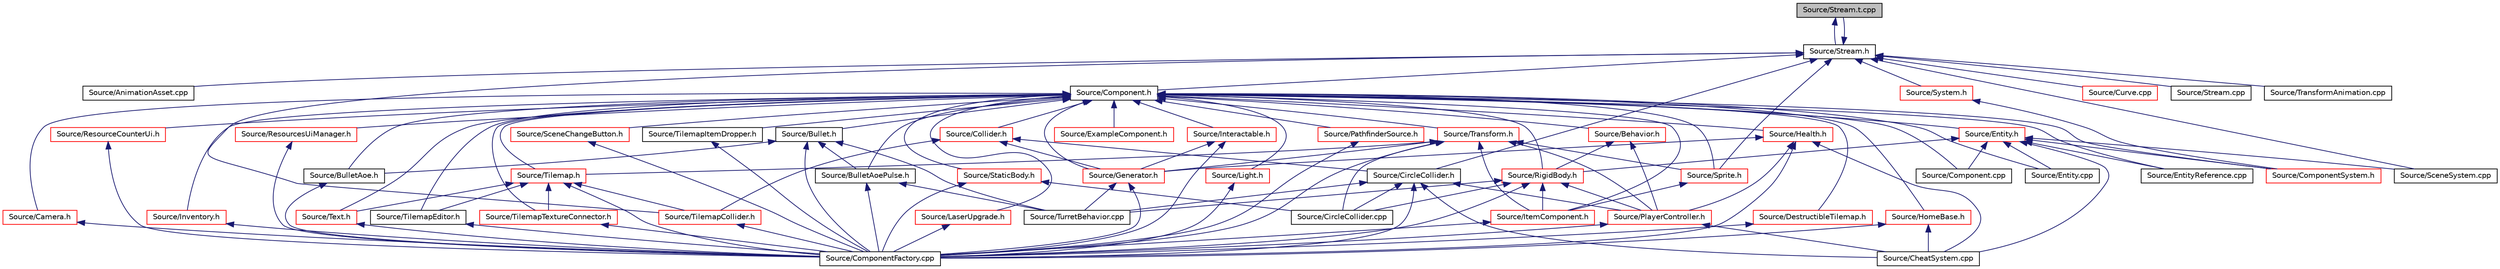 digraph "Source/Stream.t.cpp"
{
 // LATEX_PDF_SIZE
  edge [fontname="Helvetica",fontsize="10",labelfontname="Helvetica",labelfontsize="10"];
  node [fontname="Helvetica",fontsize="10",shape=record];
  Node1 [label="Source/Stream.t.cpp",height=0.2,width=0.4,color="black", fillcolor="grey75", style="filled", fontcolor="black",tooltip="JSON File reading/writing."];
  Node1 -> Node2 [dir="back",color="midnightblue",fontsize="10",style="solid"];
  Node2 [label="Source/Stream.h",height=0.2,width=0.4,color="black", fillcolor="white", style="filled",URL="$Stream_8h.html",tooltip="JSON File reading/writing."];
  Node2 -> Node3 [dir="back",color="midnightblue",fontsize="10",style="solid"];
  Node3 [label="Source/AnimationAsset.cpp",height=0.2,width=0.4,color="black", fillcolor="white", style="filled",URL="$AnimationAsset_8cpp.html",tooltip="Asset that contains information about a spritesheet animation."];
  Node2 -> Node4 [dir="back",color="midnightblue",fontsize="10",style="solid"];
  Node4 [label="Source/CircleCollider.h",height=0.2,width=0.4,color="black", fillcolor="white", style="filled",URL="$CircleCollider_8h.html",tooltip="Circle-shaped collider."];
  Node4 -> Node5 [dir="back",color="midnightblue",fontsize="10",style="solid"];
  Node5 [label="Source/CheatSystem.cpp",height=0.2,width=0.4,color="black", fillcolor="white", style="filled",URL="$CheatSystem_8cpp.html",tooltip="CheatSystem Class definition."];
  Node4 -> Node6 [dir="back",color="midnightblue",fontsize="10",style="solid"];
  Node6 [label="Source/CircleCollider.cpp",height=0.2,width=0.4,color="black", fillcolor="white", style="filled",URL="$CircleCollider_8cpp.html",tooltip="Circle-shaped collider."];
  Node4 -> Node7 [dir="back",color="midnightblue",fontsize="10",style="solid"];
  Node7 [label="Source/ComponentFactory.cpp",height=0.2,width=0.4,color="black", fillcolor="white", style="filled",URL="$ComponentFactory_8cpp.html",tooltip="Definitions for the component factory class."];
  Node4 -> Node8 [dir="back",color="midnightblue",fontsize="10",style="solid"];
  Node8 [label="Source/PlayerController.h",height=0.2,width=0.4,color="red", fillcolor="white", style="filled",URL="$PlayerController_8h.html",tooltip="PlayerController Behaviour Class."];
  Node8 -> Node5 [dir="back",color="midnightblue",fontsize="10",style="solid"];
  Node8 -> Node7 [dir="back",color="midnightblue",fontsize="10",style="solid"];
  Node4 -> Node11 [dir="back",color="midnightblue",fontsize="10",style="solid"];
  Node11 [label="Source/TurretBehavior.cpp",height=0.2,width=0.4,color="black", fillcolor="white", style="filled",URL="$TurretBehavior_8cpp.html",tooltip="Behavior Compenent for Basic Turret"];
  Node2 -> Node12 [dir="back",color="midnightblue",fontsize="10",style="solid"];
  Node12 [label="Source/Component.h",height=0.2,width=0.4,color="black", fillcolor="white", style="filled",URL="$Component_8h.html",tooltip="Virtual component header."];
  Node12 -> Node13 [dir="back",color="midnightblue",fontsize="10",style="solid"];
  Node13 [label="Source/Behavior.h",height=0.2,width=0.4,color="red", fillcolor="white", style="filled",URL="$Behavior_8h.html",tooltip="Virtual behavior component header."];
  Node13 -> Node8 [dir="back",color="midnightblue",fontsize="10",style="solid"];
  Node13 -> Node60 [dir="back",color="midnightblue",fontsize="10",style="solid"];
  Node60 [label="Source/RigidBody.h",height=0.2,width=0.4,color="red", fillcolor="white", style="filled",URL="$RigidBody_8h_source.html",tooltip=" "];
  Node60 -> Node6 [dir="back",color="midnightblue",fontsize="10",style="solid"];
  Node60 -> Node7 [dir="back",color="midnightblue",fontsize="10",style="solid"];
  Node60 -> Node72 [dir="back",color="midnightblue",fontsize="10",style="solid"];
  Node72 [label="Source/ItemComponent.h",height=0.2,width=0.4,color="red", fillcolor="white", style="filled",URL="$ItemComponent_8h.html",tooltip="Item in the world that can be picked up."];
  Node72 -> Node7 [dir="back",color="midnightblue",fontsize="10",style="solid"];
  Node60 -> Node8 [dir="back",color="midnightblue",fontsize="10",style="solid"];
  Node60 -> Node11 [dir="back",color="midnightblue",fontsize="10",style="solid"];
  Node12 -> Node76 [dir="back",color="midnightblue",fontsize="10",style="solid"];
  Node76 [label="Source/Bullet.h",height=0.2,width=0.4,color="black", fillcolor="white", style="filled",URL="$Bullet_8h_source.html",tooltip=" "];
  Node76 -> Node77 [dir="back",color="midnightblue",fontsize="10",style="solid"];
  Node77 [label="Source/BulletAoe.h",height=0.2,width=0.4,color="black", fillcolor="white", style="filled",URL="$BulletAoe_8h_source.html",tooltip=" "];
  Node77 -> Node7 [dir="back",color="midnightblue",fontsize="10",style="solid"];
  Node76 -> Node78 [dir="back",color="midnightblue",fontsize="10",style="solid"];
  Node78 [label="Source/BulletAoePulse.h",height=0.2,width=0.4,color="black", fillcolor="white", style="filled",URL="$BulletAoePulse_8h_source.html",tooltip=" "];
  Node78 -> Node7 [dir="back",color="midnightblue",fontsize="10",style="solid"];
  Node78 -> Node11 [dir="back",color="midnightblue",fontsize="10",style="solid"];
  Node76 -> Node7 [dir="back",color="midnightblue",fontsize="10",style="solid"];
  Node76 -> Node11 [dir="back",color="midnightblue",fontsize="10",style="solid"];
  Node12 -> Node77 [dir="back",color="midnightblue",fontsize="10",style="solid"];
  Node12 -> Node78 [dir="back",color="midnightblue",fontsize="10",style="solid"];
  Node12 -> Node79 [dir="back",color="midnightblue",fontsize="10",style="solid"];
  Node79 [label="Source/Camera.h",height=0.2,width=0.4,color="red", fillcolor="white", style="filled",URL="$Camera_8h.html",tooltip="Camera component for rendering."];
  Node79 -> Node7 [dir="back",color="midnightblue",fontsize="10",style="solid"];
  Node12 -> Node90 [dir="back",color="midnightblue",fontsize="10",style="solid"];
  Node90 [label="Source/Collider.h",height=0.2,width=0.4,color="red", fillcolor="white", style="filled",URL="$Collider_8h.html",tooltip="Base component for detecting collisions."];
  Node90 -> Node4 [dir="back",color="midnightblue",fontsize="10",style="solid"];
  Node90 -> Node25 [dir="back",color="midnightblue",fontsize="10",style="solid"];
  Node25 [label="Source/Generator.h",height=0.2,width=0.4,color="red", fillcolor="white", style="filled",URL="$Generator_8h_source.html",tooltip=" "];
  Node25 -> Node7 [dir="back",color="midnightblue",fontsize="10",style="solid"];
  Node25 -> Node11 [dir="back",color="midnightblue",fontsize="10",style="solid"];
  Node90 -> Node91 [dir="back",color="midnightblue",fontsize="10",style="solid"];
  Node91 [label="Source/TilemapCollider.h",height=0.2,width=0.4,color="red", fillcolor="white", style="filled",URL="$TilemapCollider_8h.html",tooltip="tilemap collider"];
  Node91 -> Node7 [dir="back",color="midnightblue",fontsize="10",style="solid"];
  Node12 -> Node92 [dir="back",color="midnightblue",fontsize="10",style="solid"];
  Node92 [label="Source/Component.cpp",height=0.2,width=0.4,color="black", fillcolor="white", style="filled",URL="$Component_8cpp.html",tooltip="Virtual component header."];
  Node12 -> Node93 [dir="back",color="midnightblue",fontsize="10",style="solid"];
  Node93 [label="Source/ComponentSystem.h",height=0.2,width=0.4,color="red", fillcolor="white", style="filled",URL="$ComponentSystem_8h.html",tooltip="System that keeps track of a specific kind of Component."];
  Node12 -> Node101 [dir="back",color="midnightblue",fontsize="10",style="solid"];
  Node101 [label="Source/DestructibleTilemap.h",height=0.2,width=0.4,color="red", fillcolor="white", style="filled",URL="$DestructibleTilemap_8h.html",tooltip="Component responsible for handling the breaking of tiles with varrying strengths."];
  Node101 -> Node7 [dir="back",color="midnightblue",fontsize="10",style="solid"];
  Node12 -> Node97 [dir="back",color="midnightblue",fontsize="10",style="solid"];
  Node97 [label="Source/Entity.cpp",height=0.2,width=0.4,color="black", fillcolor="white", style="filled",URL="$Entity_8cpp.html",tooltip="Function definitions for the Entity class."];
  Node12 -> Node102 [dir="back",color="midnightblue",fontsize="10",style="solid"];
  Node102 [label="Source/Entity.h",height=0.2,width=0.4,color="red", fillcolor="white", style="filled",URL="$Entity_8h.html",tooltip="Entity class which holds Components."];
  Node102 -> Node5 [dir="back",color="midnightblue",fontsize="10",style="solid"];
  Node102 -> Node92 [dir="back",color="midnightblue",fontsize="10",style="solid"];
  Node102 -> Node93 [dir="back",color="midnightblue",fontsize="10",style="solid"];
  Node102 -> Node97 [dir="back",color="midnightblue",fontsize="10",style="solid"];
  Node102 -> Node131 [dir="back",color="midnightblue",fontsize="10",style="solid"];
  Node131 [label="Source/EntityReference.cpp",height=0.2,width=0.4,color="black", fillcolor="white", style="filled",URL="$EntityReference_8cpp.html",tooltip="a reference to an Entity in the scene"];
  Node102 -> Node60 [dir="back",color="midnightblue",fontsize="10",style="solid"];
  Node102 -> Node127 [dir="back",color="midnightblue",fontsize="10",style="solid"];
  Node127 [label="Source/SceneSystem.cpp",height=0.2,width=0.4,color="black", fillcolor="white", style="filled",URL="$SceneSystem_8cpp.html",tooltip="handles the process of resetting and changing scenes"];
  Node12 -> Node131 [dir="back",color="midnightblue",fontsize="10",style="solid"];
  Node12 -> Node138 [dir="back",color="midnightblue",fontsize="10",style="solid"];
  Node138 [label="Source/ExampleComponent.h",height=0.2,width=0.4,color="red", fillcolor="white", style="filled",URL="$ExampleComponent_8h.html",tooltip="DESCRIPTION HERE."];
  Node12 -> Node25 [dir="back",color="midnightblue",fontsize="10",style="solid"];
  Node12 -> Node140 [dir="back",color="midnightblue",fontsize="10",style="solid"];
  Node140 [label="Source/Health.h",height=0.2,width=0.4,color="red", fillcolor="white", style="filled",URL="$Health_8h_source.html",tooltip=" "];
  Node140 -> Node5 [dir="back",color="midnightblue",fontsize="10",style="solid"];
  Node140 -> Node7 [dir="back",color="midnightblue",fontsize="10",style="solid"];
  Node140 -> Node25 [dir="back",color="midnightblue",fontsize="10",style="solid"];
  Node140 -> Node8 [dir="back",color="midnightblue",fontsize="10",style="solid"];
  Node12 -> Node141 [dir="back",color="midnightblue",fontsize="10",style="solid"];
  Node141 [label="Source/HomeBase.h",height=0.2,width=0.4,color="red", fillcolor="white", style="filled",URL="$HomeBase_8h_source.html",tooltip=" "];
  Node141 -> Node5 [dir="back",color="midnightblue",fontsize="10",style="solid"];
  Node141 -> Node7 [dir="back",color="midnightblue",fontsize="10",style="solid"];
  Node12 -> Node142 [dir="back",color="midnightblue",fontsize="10",style="solid"];
  Node142 [label="Source/Interactable.h",height=0.2,width=0.4,color="red", fillcolor="white", style="filled",URL="$Interactable_8h.html",tooltip="Component which can be interacted with by pressing a button when nearby."];
  Node142 -> Node7 [dir="back",color="midnightblue",fontsize="10",style="solid"];
  Node142 -> Node25 [dir="back",color="midnightblue",fontsize="10",style="solid"];
  Node12 -> Node143 [dir="back",color="midnightblue",fontsize="10",style="solid"];
  Node143 [label="Source/Inventory.h",height=0.2,width=0.4,color="red", fillcolor="white", style="filled",URL="$Inventory_8h.html",tooltip="Inventory component that stores items."];
  Node143 -> Node7 [dir="back",color="midnightblue",fontsize="10",style="solid"];
  Node12 -> Node72 [dir="back",color="midnightblue",fontsize="10",style="solid"];
  Node12 -> Node144 [dir="back",color="midnightblue",fontsize="10",style="solid"];
  Node144 [label="Source/LaserUpgrade.h",height=0.2,width=0.4,color="red", fillcolor="white", style="filled",URL="$LaserUpgrade_8h.html",tooltip="collectable upgrade to the player's MiningLaser"];
  Node144 -> Node7 [dir="back",color="midnightblue",fontsize="10",style="solid"];
  Node12 -> Node145 [dir="back",color="midnightblue",fontsize="10",style="solid"];
  Node145 [label="Source/Light.h",height=0.2,width=0.4,color="red", fillcolor="white", style="filled",URL="$Light_8h.html",tooltip="Light source component. It shines."];
  Node145 -> Node7 [dir="back",color="midnightblue",fontsize="10",style="solid"];
  Node12 -> Node146 [dir="back",color="midnightblue",fontsize="10",style="solid"];
  Node146 [label="Source/PathfinderSource.h",height=0.2,width=0.4,color="red", fillcolor="white", style="filled",URL="$PathfinderSource_8h.html",tooltip="Defines parent entity as the map for pathfinding."];
  Node146 -> Node7 [dir="back",color="midnightblue",fontsize="10",style="solid"];
  Node12 -> Node147 [dir="back",color="midnightblue",fontsize="10",style="solid"];
  Node147 [label="Source/ResourceCounterUi.h",height=0.2,width=0.4,color="red", fillcolor="white", style="filled",URL="$ResourceCounterUi_8h.html",tooltip="Ui Component that displays a resource sprite and a count."];
  Node147 -> Node7 [dir="back",color="midnightblue",fontsize="10",style="solid"];
  Node12 -> Node107 [dir="back",color="midnightblue",fontsize="10",style="solid"];
  Node107 [label="Source/ResourcesUiManager.h",height=0.2,width=0.4,color="red", fillcolor="white", style="filled",URL="$ResourcesUiManager_8h.html",tooltip="Component that manages the UI for displaying what resources a player currently has."];
  Node107 -> Node7 [dir="back",color="midnightblue",fontsize="10",style="solid"];
  Node12 -> Node60 [dir="back",color="midnightblue",fontsize="10",style="solid"];
  Node12 -> Node148 [dir="back",color="midnightblue",fontsize="10",style="solid"];
  Node148 [label="Source/SceneChangeButton.h",height=0.2,width=0.4,color="red", fillcolor="white", style="filled",URL="$SceneChangeButton_8h.html",tooltip="Component that changes the scene when clicked."];
  Node148 -> Node7 [dir="back",color="midnightblue",fontsize="10",style="solid"];
  Node12 -> Node108 [dir="back",color="midnightblue",fontsize="10",style="solid"];
  Node108 [label="Source/Sprite.h",height=0.2,width=0.4,color="red", fillcolor="white", style="filled",URL="$Sprite_8h_source.html",tooltip=" "];
  Node108 -> Node72 [dir="back",color="midnightblue",fontsize="10",style="solid"];
  Node12 -> Node149 [dir="back",color="midnightblue",fontsize="10",style="solid"];
  Node149 [label="Source/StaticBody.h",height=0.2,width=0.4,color="red", fillcolor="white", style="filled",URL="$StaticBody_8h.html",tooltip="pysics body which can be collided with and does not move"];
  Node149 -> Node6 [dir="back",color="midnightblue",fontsize="10",style="solid"];
  Node149 -> Node7 [dir="back",color="midnightblue",fontsize="10",style="solid"];
  Node12 -> Node135 [dir="back",color="midnightblue",fontsize="10",style="solid"];
  Node135 [label="Source/Text.h",height=0.2,width=0.4,color="red", fillcolor="white", style="filled",URL="$Text_8h.html",tooltip="Component that makes use of Tilemap to draw text."];
  Node135 -> Node7 [dir="back",color="midnightblue",fontsize="10",style="solid"];
  Node12 -> Node134 [dir="back",color="midnightblue",fontsize="10",style="solid"];
  Node134 [label="Source/Tilemap.h",height=0.2,width=0.4,color="red", fillcolor="white", style="filled",URL="$Tilemap_8h.html",tooltip="Tilemap component - loads and manages a tilemap array."];
  Node134 -> Node7 [dir="back",color="midnightblue",fontsize="10",style="solid"];
  Node134 -> Node135 [dir="back",color="midnightblue",fontsize="10",style="solid"];
  Node134 -> Node91 [dir="back",color="midnightblue",fontsize="10",style="solid"];
  Node134 -> Node115 [dir="back",color="midnightblue",fontsize="10",style="solid"];
  Node115 [label="Source/TilemapEditor.h",height=0.2,width=0.4,color="black", fillcolor="white", style="filled",URL="$TilemapEditor_8h.html",tooltip="Component that allows direct editing of a Tilemap."];
  Node115 -> Node7 [dir="back",color="midnightblue",fontsize="10",style="solid"];
  Node134 -> Node137 [dir="back",color="midnightblue",fontsize="10",style="solid"];
  Node137 [label="Source/TilemapTextureConnector.h",height=0.2,width=0.4,color="red", fillcolor="white", style="filled",URL="$TilemapTextureConnector_8h.html",tooltip="Component that uses a parent 'source' tilemap to update a child tilemap with connected textures."];
  Node137 -> Node7 [dir="back",color="midnightblue",fontsize="10",style="solid"];
  Node12 -> Node115 [dir="back",color="midnightblue",fontsize="10",style="solid"];
  Node12 -> Node116 [dir="back",color="midnightblue",fontsize="10",style="solid"];
  Node116 [label="Source/TilemapItemDropper.h",height=0.2,width=0.4,color="black", fillcolor="white", style="filled",URL="$TilemapItemDropper_8h.html",tooltip="Drops an item whenever a tile is broken."];
  Node116 -> Node7 [dir="back",color="midnightblue",fontsize="10",style="solid"];
  Node12 -> Node137 [dir="back",color="midnightblue",fontsize="10",style="solid"];
  Node12 -> Node151 [dir="back",color="midnightblue",fontsize="10",style="solid"];
  Node151 [label="Source/Transform.h",height=0.2,width=0.4,color="red", fillcolor="white", style="filled",URL="$Transform_8h.html",tooltip="Transform."];
  Node151 -> Node6 [dir="back",color="midnightblue",fontsize="10",style="solid"];
  Node151 -> Node7 [dir="back",color="midnightblue",fontsize="10",style="solid"];
  Node151 -> Node25 [dir="back",color="midnightblue",fontsize="10",style="solid"];
  Node151 -> Node72 [dir="back",color="midnightblue",fontsize="10",style="solid"];
  Node151 -> Node8 [dir="back",color="midnightblue",fontsize="10",style="solid"];
  Node151 -> Node108 [dir="back",color="midnightblue",fontsize="10",style="solid"];
  Node151 -> Node134 [dir="back",color="midnightblue",fontsize="10",style="solid"];
  Node2 -> Node156 [dir="back",color="midnightblue",fontsize="10",style="solid"];
  Node156 [label="Source/Curve.cpp",height=0.2,width=0.4,color="red", fillcolor="white", style="filled",URL="$Curve_8cpp.html",tooltip="class for interpolating between sequences of values"];
  Node2 -> Node127 [dir="back",color="midnightblue",fontsize="10",style="solid"];
  Node2 -> Node108 [dir="back",color="midnightblue",fontsize="10",style="solid"];
  Node2 -> Node160 [dir="back",color="midnightblue",fontsize="10",style="solid"];
  Node160 [label="Source/Stream.cpp",height=0.2,width=0.4,color="black", fillcolor="white", style="filled",URL="$Stream_8cpp.html",tooltip="JSON File reading/writing."];
  Node2 -> Node1 [dir="back",color="midnightblue",fontsize="10",style="solid"];
  Node2 -> Node161 [dir="back",color="midnightblue",fontsize="10",style="solid"];
  Node161 [label="Source/System.h",height=0.2,width=0.4,color="red", fillcolor="white", style="filled",URL="$System_8h.html",tooltip="Base class for all Systems."];
  Node161 -> Node93 [dir="back",color="midnightblue",fontsize="10",style="solid"];
  Node2 -> Node91 [dir="back",color="midnightblue",fontsize="10",style="solid"];
  Node2 -> Node159 [dir="back",color="midnightblue",fontsize="10",style="solid"];
  Node159 [label="Source/TransformAnimation.cpp",height=0.2,width=0.4,color="black", fillcolor="white", style="filled",URL="$TransformAnimation_8cpp.html",tooltip="Asset that animates a Transform with Curves."];
}
